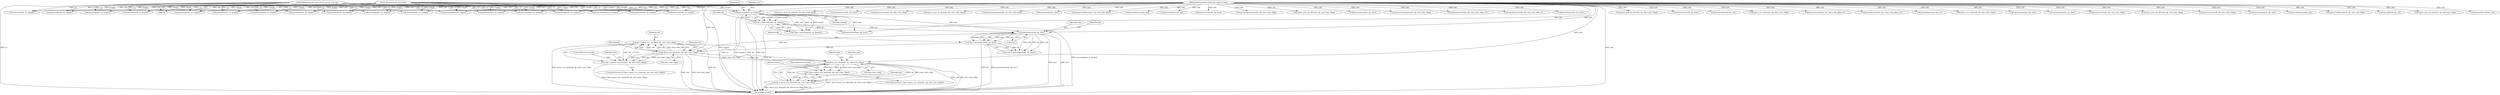 digraph "0_tcpdump_19d25dd8781620cd41bf178a5e2e27fc1cf242d0@pointer" {
"1000708" [label="(Call,dp = parse_wcc_data(ndo, dp, ndo->ndo_vflag))"];
"1000710" [label="(Call,parse_wcc_data(ndo, dp, ndo->ndo_vflag))"];
"1000691" [label="(Call,parsestatus(ndo, dp, &er))"];
"1000679" [label="(Call,parserep(ndo, rp, length))"];
"1000101" [label="(MethodParameterIn,netdissect_options *ndo)"];
"1000102" [label="(MethodParameterIn,const struct sunrpc_msg *rp)"];
"1000105" [label="(MethodParameterIn,int length)"];
"1000677" [label="(Call,dp = parserep(ndo, rp, length))"];
"1000689" [label="(Call,dp = parsestatus(ndo, dp, &er))"];
"1000707" [label="(Call,!(dp = parse_wcc_data(ndo, dp, ndo->ndo_vflag)))"];
"1000725" [label="(Call,parse_wcc_data(ndo, dp, ndo->ndo_vflag))"];
"1000722" [label="(Call,!(dp = parse_wcc_data(ndo, dp, ndo->ndo_vflag)))"];
"1000723" [label="(Call,dp = parse_wcc_data(ndo, dp, ndo->ndo_vflag))"];
"1000781" [label="(Call,parse_post_op_attr(ndo, dp, ndo->ndo_vflag))"];
"1000666" [label="(Call,parsestatus(ndo, dp, &er))"];
"1000204" [label="(Call,parserep(ndo, rp, length))"];
"1000869" [label="(Call,parserep(ndo, rp, length))"];
"1000706" [label="(ControlStructure,if (!(dp = parse_wcc_data(ndo, dp, ndo->ndo_vflag))))"];
"1000710" [label="(Call,parse_wcc_data(ndo, dp, ndo->ndo_vflag))"];
"1000721" [label="(ControlStructure,if (!(dp = parse_wcc_data(ndo, dp, ndo->ndo_vflag))))"];
"1000105" [label="(MethodParameterIn,int length)"];
"1000879" [label="(Call,parsestatfs(ndo, dp, v3))"];
"1000713" [label="(Call,ndo->ndo_vflag)"];
"1000708" [label="(Call,dp = parse_wcc_data(ndo, dp, ndo->ndo_vflag))"];
"1000716" [label="(ControlStructure,break;)"];
"1000724" [label="(Identifier,dp)"];
"1000678" [label="(Identifier,dp)"];
"1000681" [label="(Identifier,rp)"];
"1000737" [label="(Call,parsestatus(ndo, dp, &er))"];
"1000101" [label="(MethodParameterIn,netdissect_options *ndo)"];
"1000624" [label="(Call,parserep(ndo, rp, length))"];
"1000694" [label="(Call,&er)"];
"1000482" [label="(Call,parse_wcc_data(ndo, dp, ndo->ndo_vflag))"];
"1000689" [label="(Call,dp = parsestatus(ndo, dp, &er))"];
"1000188" [label="(Call,parseattrstat(ndo, dp, !ndo->ndo_qflag, 0))"];
"1000722" [label="(Call,!(dp = parse_wcc_data(ndo, dp, ndo->ndo_vflag)))"];
"1000152" [label="(Call,parseattrstat(ndo, dp, !ndo->ndo_qflag, v3))"];
"1000692" [label="(Identifier,ndo)"];
"1000367" [label="(Call,parselinkres(ndo, dp, v3))"];
"1000796" [label="(Call,parse_wcc_data(ndo, dp, ndo->ndo_vflag))"];
"1000728" [label="(Call,ndo->ndo_vflag)"];
"1000727" [label="(Identifier,dp)"];
"1000216" [label="(Call,parsestatus(ndo, dp, &er))"];
"1000682" [label="(Identifier,length)"];
"1000732" [label="(Return,return;)"];
"1000676" [label="(Call,!(dp = parserep(ndo, rp, length)))"];
"1000726" [label="(Identifier,ndo)"];
"1000690" [label="(Identifier,dp)"];
"1000808" [label="(Call,parsestatus(ndo, dp, &er))"];
"1000177" [label="(Call,parsewccres(ndo, dp, ndo->ndo_vflag))"];
"1000168" [label="(Call,parserep(ndo, rp, length))"];
"1000401" [label="(Call,parse_post_op_attr(ndo, dp, ndo->ndo_vflag))"];
"1000357" [label="(Call,parserep(ndo, rp, length))"];
"1000655" [label="(Call,parsewccres(ndo, dp, ndo->ndo_vflag))"];
"1000472" [label="(Call,parsestatus(ndo, dp, &er))"];
"1000578" [label="(Call,parsediropres(ndo, dp))"];
"1000858" [label="(Call,parsev3rddirres(ndo, dp, ndo->ndo_vflag))"];
"1000711" [label="(Identifier,ndo)"];
"1000250" [label="(Call,parsefh(ndo, dp, v3))"];
"1000688" [label="(Call,!(dp = parsestatus(ndo, dp, &er)))"];
"1000723" [label="(Call,dp = parse_wcc_data(ndo, dp, ndo->ndo_vflag))"];
"1000328" [label="(Call,parse_post_op_attr(ndo, dp, ndo->ndo_vflag))"];
"1000712" [label="(Identifier,dp)"];
"1000908" [label="(Call,parserep(ndo, rp, length))"];
"1000918" [label="(Call,parsepathconf(ndo, dp))"];
"1000277" [label="(Call,parse_post_op_attr(ndo, dp, ndo->ndo_vflag))"];
"1000611" [label="(Call,parsestatus(ndo, dp, &er))"];
"1000889" [label="(Call,parserep(ndo, rp, length))"];
"1000937" [label="(Call,parsewccres(ndo, dp, ndo->ndo_vflag))"];
"1000238" [label="(Call,parse_post_op_attr(ndo, dp, ndo->ndo_vflag))"];
"1000731" [label="(ControlStructure,break;)"];
"1000750" [label="(Call,parserep(ndo, rp, length))"];
"1000852" [label="(Call,parserep(ndo, rp, length))"];
"1000631" [label="(Call,parsecreateopres(ndo, dp, ndo->ndo_vflag))"];
"1000958" [label="(MethodReturn,RET)"];
"1000707" [label="(Call,!(dp = parse_wcc_data(ndo, dp, ndo->ndo_vflag)))"];
"1000379" [label="(Call,parserep(ndo, rp, length))"];
"1000899" [label="(Call,parsefsinfo(ndo, dp))"];
"1000301" [label="(Call,parserep(ndo, rp, length))"];
"1000646" [label="(Call,parserep(ndo, rp, length))"];
"1000719" [label="(Identifier,ndo)"];
"1000693" [label="(Identifier,dp)"];
"1000830" [label="(Call,parsev3rddirres(ndo, dp, ndo->ndo_vflag))"];
"1000677" [label="(Call,dp = parserep(ndo, rp, length))"];
"1000556" [label="(Call,parserep(ndo, rp, length))"];
"1000290" [label="(Call,parsediropres(ndo, dp))"];
"1000589" [label="(Call,parserep(ndo, rp, length))"];
"1000841" [label="(Call,parserddires(ndo, dp))"];
"1000310" [label="(Call,parsestatus(ndo, dp, &er))"];
"1000566" [label="(Call,parsecreateopres(ndo, dp, ndo->ndo_vflag))"];
"1000259" [label="(Call,parse_post_op_attr(ndo, dp, ndo->ndo_vflag))"];
"1000102" [label="(MethodParameterIn,const struct sunrpc_msg *rp)"];
"1000391" [label="(Call,parsestatus(ndo, dp, &er))"];
"1000927" [label="(Call,parserep(ndo, rp, length))"];
"1000679" [label="(Call,parserep(ndo, rp, length))"];
"1000599" [label="(Call,parsecreateopres(ndo, dp, ndo->ndo_vflag))"];
"1000691" [label="(Call,parsestatus(ndo, dp, &er))"];
"1000142" [label="(Call,parserep(ndo, rp, length))"];
"1000540" [label="(Call,parseattrstat(ndo, dp, ndo->ndo_vflag, v3))"];
"1000460" [label="(Call,parserep(ndo, rp, length))"];
"1000445" [label="(Call,parseattrstat(ndo, dp, ndo->ndo_vflag, 0))"];
"1000680" [label="(Identifier,ndo)"];
"1000709" [label="(Identifier,dp)"];
"1000762" [label="(Call,parsestatus(ndo, dp, &er))"];
"1000821" [label="(Call,parserep(ndo, rp, length))"];
"1000725" [label="(Call,parse_wcc_data(ndo, dp, ndo->ndo_vflag))"];
"1000708" -> "1000707"  [label="AST: "];
"1000708" -> "1000710"  [label="CFG: "];
"1000709" -> "1000708"  [label="AST: "];
"1000710" -> "1000708"  [label="AST: "];
"1000707" -> "1000708"  [label="CFG: "];
"1000708" -> "1000958"  [label="DDG: dp"];
"1000708" -> "1000958"  [label="DDG: parse_wcc_data(ndo, dp, ndo->ndo_vflag)"];
"1000708" -> "1000707"  [label="DDG: dp"];
"1000710" -> "1000708"  [label="DDG: ndo"];
"1000710" -> "1000708"  [label="DDG: dp"];
"1000710" -> "1000708"  [label="DDG: ndo->ndo_vflag"];
"1000708" -> "1000725"  [label="DDG: dp"];
"1000710" -> "1000713"  [label="CFG: "];
"1000711" -> "1000710"  [label="AST: "];
"1000712" -> "1000710"  [label="AST: "];
"1000713" -> "1000710"  [label="AST: "];
"1000710" -> "1000958"  [label="DDG: ndo"];
"1000710" -> "1000958"  [label="DDG: ndo->ndo_vflag"];
"1000710" -> "1000707"  [label="DDG: ndo"];
"1000710" -> "1000707"  [label="DDG: dp"];
"1000710" -> "1000707"  [label="DDG: ndo->ndo_vflag"];
"1000691" -> "1000710"  [label="DDG: ndo"];
"1000101" -> "1000710"  [label="DDG: ndo"];
"1000689" -> "1000710"  [label="DDG: dp"];
"1000710" -> "1000725"  [label="DDG: ndo"];
"1000710" -> "1000725"  [label="DDG: ndo->ndo_vflag"];
"1000691" -> "1000689"  [label="AST: "];
"1000691" -> "1000694"  [label="CFG: "];
"1000692" -> "1000691"  [label="AST: "];
"1000693" -> "1000691"  [label="AST: "];
"1000694" -> "1000691"  [label="AST: "];
"1000689" -> "1000691"  [label="CFG: "];
"1000691" -> "1000958"  [label="DDG: &er"];
"1000691" -> "1000958"  [label="DDG: ndo"];
"1000691" -> "1000688"  [label="DDG: ndo"];
"1000691" -> "1000688"  [label="DDG: dp"];
"1000691" -> "1000688"  [label="DDG: &er"];
"1000691" -> "1000689"  [label="DDG: ndo"];
"1000691" -> "1000689"  [label="DDG: dp"];
"1000691" -> "1000689"  [label="DDG: &er"];
"1000679" -> "1000691"  [label="DDG: ndo"];
"1000101" -> "1000691"  [label="DDG: ndo"];
"1000677" -> "1000691"  [label="DDG: dp"];
"1000679" -> "1000677"  [label="AST: "];
"1000679" -> "1000682"  [label="CFG: "];
"1000680" -> "1000679"  [label="AST: "];
"1000681" -> "1000679"  [label="AST: "];
"1000682" -> "1000679"  [label="AST: "];
"1000677" -> "1000679"  [label="CFG: "];
"1000679" -> "1000958"  [label="DDG: rp"];
"1000679" -> "1000958"  [label="DDG: length"];
"1000679" -> "1000958"  [label="DDG: ndo"];
"1000679" -> "1000676"  [label="DDG: ndo"];
"1000679" -> "1000676"  [label="DDG: rp"];
"1000679" -> "1000676"  [label="DDG: length"];
"1000679" -> "1000677"  [label="DDG: ndo"];
"1000679" -> "1000677"  [label="DDG: rp"];
"1000679" -> "1000677"  [label="DDG: length"];
"1000101" -> "1000679"  [label="DDG: ndo"];
"1000102" -> "1000679"  [label="DDG: rp"];
"1000105" -> "1000679"  [label="DDG: length"];
"1000679" -> "1000737"  [label="DDG: ndo"];
"1000101" -> "1000100"  [label="AST: "];
"1000101" -> "1000958"  [label="DDG: ndo"];
"1000101" -> "1000142"  [label="DDG: ndo"];
"1000101" -> "1000152"  [label="DDG: ndo"];
"1000101" -> "1000168"  [label="DDG: ndo"];
"1000101" -> "1000177"  [label="DDG: ndo"];
"1000101" -> "1000188"  [label="DDG: ndo"];
"1000101" -> "1000204"  [label="DDG: ndo"];
"1000101" -> "1000216"  [label="DDG: ndo"];
"1000101" -> "1000238"  [label="DDG: ndo"];
"1000101" -> "1000250"  [label="DDG: ndo"];
"1000101" -> "1000259"  [label="DDG: ndo"];
"1000101" -> "1000277"  [label="DDG: ndo"];
"1000101" -> "1000290"  [label="DDG: ndo"];
"1000101" -> "1000301"  [label="DDG: ndo"];
"1000101" -> "1000310"  [label="DDG: ndo"];
"1000101" -> "1000328"  [label="DDG: ndo"];
"1000101" -> "1000357"  [label="DDG: ndo"];
"1000101" -> "1000367"  [label="DDG: ndo"];
"1000101" -> "1000379"  [label="DDG: ndo"];
"1000101" -> "1000391"  [label="DDG: ndo"];
"1000101" -> "1000401"  [label="DDG: ndo"];
"1000101" -> "1000445"  [label="DDG: ndo"];
"1000101" -> "1000460"  [label="DDG: ndo"];
"1000101" -> "1000472"  [label="DDG: ndo"];
"1000101" -> "1000482"  [label="DDG: ndo"];
"1000101" -> "1000540"  [label="DDG: ndo"];
"1000101" -> "1000556"  [label="DDG: ndo"];
"1000101" -> "1000566"  [label="DDG: ndo"];
"1000101" -> "1000578"  [label="DDG: ndo"];
"1000101" -> "1000589"  [label="DDG: ndo"];
"1000101" -> "1000599"  [label="DDG: ndo"];
"1000101" -> "1000611"  [label="DDG: ndo"];
"1000101" -> "1000624"  [label="DDG: ndo"];
"1000101" -> "1000631"  [label="DDG: ndo"];
"1000101" -> "1000646"  [label="DDG: ndo"];
"1000101" -> "1000655"  [label="DDG: ndo"];
"1000101" -> "1000666"  [label="DDG: ndo"];
"1000101" -> "1000725"  [label="DDG: ndo"];
"1000101" -> "1000737"  [label="DDG: ndo"];
"1000101" -> "1000750"  [label="DDG: ndo"];
"1000101" -> "1000762"  [label="DDG: ndo"];
"1000101" -> "1000781"  [label="DDG: ndo"];
"1000101" -> "1000796"  [label="DDG: ndo"];
"1000101" -> "1000808"  [label="DDG: ndo"];
"1000101" -> "1000821"  [label="DDG: ndo"];
"1000101" -> "1000830"  [label="DDG: ndo"];
"1000101" -> "1000841"  [label="DDG: ndo"];
"1000101" -> "1000852"  [label="DDG: ndo"];
"1000101" -> "1000858"  [label="DDG: ndo"];
"1000101" -> "1000869"  [label="DDG: ndo"];
"1000101" -> "1000879"  [label="DDG: ndo"];
"1000101" -> "1000889"  [label="DDG: ndo"];
"1000101" -> "1000899"  [label="DDG: ndo"];
"1000101" -> "1000908"  [label="DDG: ndo"];
"1000101" -> "1000918"  [label="DDG: ndo"];
"1000101" -> "1000927"  [label="DDG: ndo"];
"1000101" -> "1000937"  [label="DDG: ndo"];
"1000102" -> "1000100"  [label="AST: "];
"1000102" -> "1000958"  [label="DDG: rp"];
"1000102" -> "1000142"  [label="DDG: rp"];
"1000102" -> "1000168"  [label="DDG: rp"];
"1000102" -> "1000204"  [label="DDG: rp"];
"1000102" -> "1000301"  [label="DDG: rp"];
"1000102" -> "1000357"  [label="DDG: rp"];
"1000102" -> "1000379"  [label="DDG: rp"];
"1000102" -> "1000460"  [label="DDG: rp"];
"1000102" -> "1000556"  [label="DDG: rp"];
"1000102" -> "1000589"  [label="DDG: rp"];
"1000102" -> "1000624"  [label="DDG: rp"];
"1000102" -> "1000646"  [label="DDG: rp"];
"1000102" -> "1000750"  [label="DDG: rp"];
"1000102" -> "1000821"  [label="DDG: rp"];
"1000102" -> "1000852"  [label="DDG: rp"];
"1000102" -> "1000869"  [label="DDG: rp"];
"1000102" -> "1000889"  [label="DDG: rp"];
"1000102" -> "1000908"  [label="DDG: rp"];
"1000102" -> "1000927"  [label="DDG: rp"];
"1000105" -> "1000100"  [label="AST: "];
"1000105" -> "1000958"  [label="DDG: length"];
"1000105" -> "1000142"  [label="DDG: length"];
"1000105" -> "1000168"  [label="DDG: length"];
"1000105" -> "1000204"  [label="DDG: length"];
"1000105" -> "1000301"  [label="DDG: length"];
"1000105" -> "1000357"  [label="DDG: length"];
"1000105" -> "1000379"  [label="DDG: length"];
"1000105" -> "1000460"  [label="DDG: length"];
"1000105" -> "1000556"  [label="DDG: length"];
"1000105" -> "1000589"  [label="DDG: length"];
"1000105" -> "1000624"  [label="DDG: length"];
"1000105" -> "1000646"  [label="DDG: length"];
"1000105" -> "1000750"  [label="DDG: length"];
"1000105" -> "1000821"  [label="DDG: length"];
"1000105" -> "1000852"  [label="DDG: length"];
"1000105" -> "1000869"  [label="DDG: length"];
"1000105" -> "1000889"  [label="DDG: length"];
"1000105" -> "1000908"  [label="DDG: length"];
"1000105" -> "1000927"  [label="DDG: length"];
"1000677" -> "1000676"  [label="AST: "];
"1000678" -> "1000677"  [label="AST: "];
"1000676" -> "1000677"  [label="CFG: "];
"1000677" -> "1000958"  [label="DDG: dp"];
"1000677" -> "1000958"  [label="DDG: parserep(ndo, rp, length)"];
"1000677" -> "1000676"  [label="DDG: dp"];
"1000677" -> "1000737"  [label="DDG: dp"];
"1000689" -> "1000688"  [label="AST: "];
"1000690" -> "1000689"  [label="AST: "];
"1000688" -> "1000689"  [label="CFG: "];
"1000689" -> "1000958"  [label="DDG: dp"];
"1000689" -> "1000958"  [label="DDG: parsestatus(ndo, dp, &er)"];
"1000689" -> "1000688"  [label="DDG: dp"];
"1000707" -> "1000706"  [label="AST: "];
"1000716" -> "1000707"  [label="CFG: "];
"1000719" -> "1000707"  [label="CFG: "];
"1000707" -> "1000958"  [label="DDG: !(dp = parse_wcc_data(ndo, dp, ndo->ndo_vflag))"];
"1000725" -> "1000723"  [label="AST: "];
"1000725" -> "1000728"  [label="CFG: "];
"1000726" -> "1000725"  [label="AST: "];
"1000727" -> "1000725"  [label="AST: "];
"1000728" -> "1000725"  [label="AST: "];
"1000723" -> "1000725"  [label="CFG: "];
"1000725" -> "1000958"  [label="DDG: ndo"];
"1000725" -> "1000958"  [label="DDG: ndo->ndo_vflag"];
"1000725" -> "1000722"  [label="DDG: ndo"];
"1000725" -> "1000722"  [label="DDG: dp"];
"1000725" -> "1000722"  [label="DDG: ndo->ndo_vflag"];
"1000725" -> "1000723"  [label="DDG: ndo"];
"1000725" -> "1000723"  [label="DDG: dp"];
"1000725" -> "1000723"  [label="DDG: ndo->ndo_vflag"];
"1000722" -> "1000721"  [label="AST: "];
"1000722" -> "1000723"  [label="CFG: "];
"1000723" -> "1000722"  [label="AST: "];
"1000731" -> "1000722"  [label="CFG: "];
"1000732" -> "1000722"  [label="CFG: "];
"1000722" -> "1000958"  [label="DDG: !(dp = parse_wcc_data(ndo, dp, ndo->ndo_vflag))"];
"1000723" -> "1000722"  [label="DDG: dp"];
"1000724" -> "1000723"  [label="AST: "];
"1000723" -> "1000958"  [label="DDG: dp"];
"1000723" -> "1000958"  [label="DDG: parse_wcc_data(ndo, dp, ndo->ndo_vflag)"];
}
